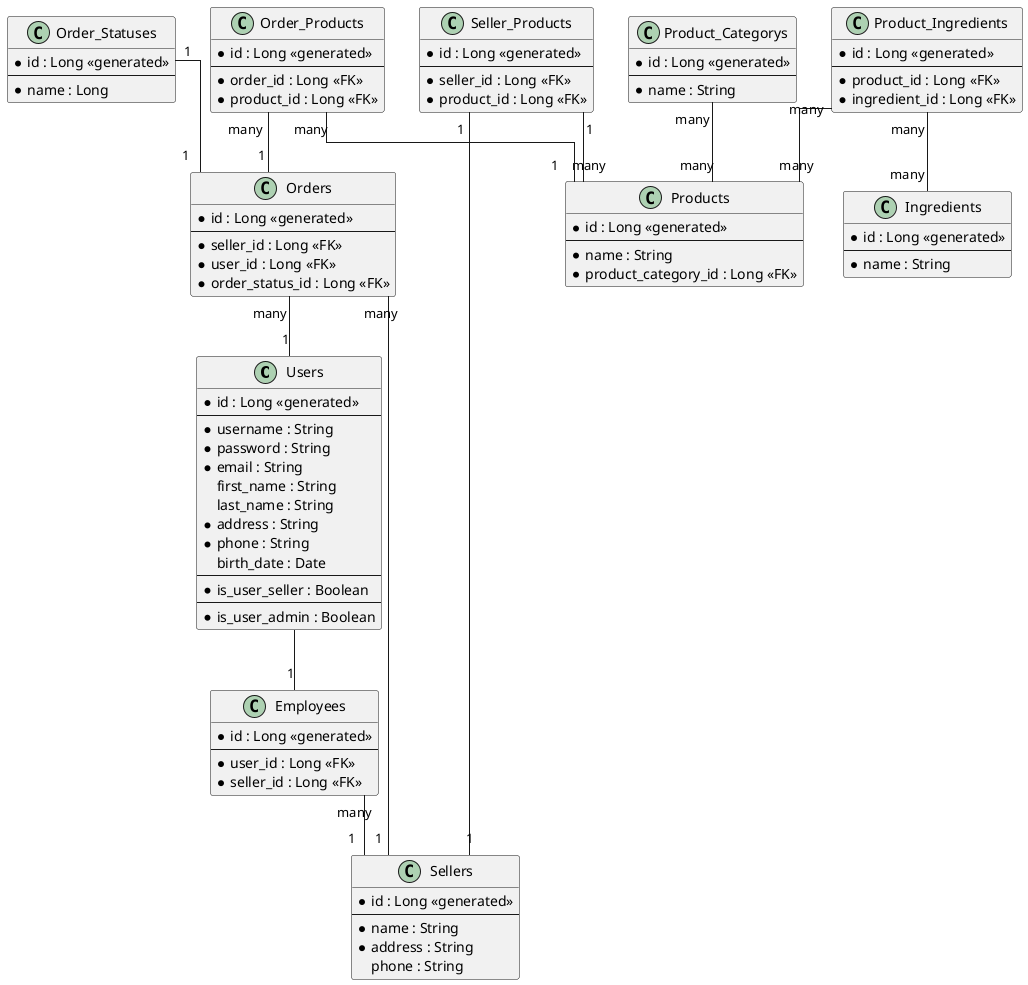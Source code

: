 @startuml

' Zero or One 	|o--
' Exactly One 	||--
' Zero or Many 	}o--
' One or Many 	}|--

' dot = mandatory field

' avoid problems with angled crows feet
skinparam linetype ortho

class "Users" {
    *id : Long <<generated>>
    --
    *username : String
    *password : String
    *email : String
    first_name : String
    last_name : String
    *address : String
    *phone : String
    birth_date : Date
    --
    *is_user_seller : Boolean
    --
    *is_user_admin : Boolean
}

class "Sellers" {
    *id : Long <<generated>>
    --
    *name : String
    *address : String
    phone : String
}

class "Employees" {
    *id : Long <<generated>>
    --
    *user_id : Long <<FK>>
    *seller_id : Long <<FK>>
}

class "Product_Categorys" {
    *id : Long <<generated>>
    --
    *name : String
}

class "Ingredients" {
    *id : Long <<generated>>
    --
    *name : String
}

class "Products" {
    *id : Long <<generated>>
    --
    *name : String
    *product_category_id : Long <<FK>>
}

class "Product_Ingredients" {
    *id : Long <<generated>>
    --
    *product_id : Long <<FK>>
    *ingredient_id : Long <<FK>>
}

class "Seller_Products" {
    *id : Long <<generated>>
    --
    *seller_id : Long <<FK>>
    *product_id : Long <<FK>>
}

class "Order_Statuses" {
    *id : Long <<generated>>
    --
    *name : Long
}

class "Orders" {
    *id : Long <<generated>>
    --
    *seller_id : Long <<FK>>
    *user_id : Long <<FK>>
    *order_status_id : Long <<FK>>
}

class "Order_Products" {
    *id : Long <<generated>>
    --
    *order_id : Long <<FK>>
    *product_id : Long <<FK>>
}

Users  -- "1" Employees
Employees "many" -- "1" Sellers

Seller_Products "1" -- "1" Sellers
Seller_Products "1" -- "many" Products

Product_Ingredients "many" -- "many" Ingredients
Product_Ingredients "many" -- "many" Products

Product_Categorys "many" -- "many" Products

Order_Statuses "1" -- "1" Orders
Order_Products "many" -- "1" Orders
Orders "many" -- "1" Users
Orders "many" -- "1" Sellers

Order_Products "many" -- "1" Products

'e01 }|..|| e02
'e01 }|..|| e03

'e02 }|..|| e05

'e02 }|..|| e04
'e03 }|..|| e04

'e02 }|..|| e06
'e03 }|..|| e06


@enduml
